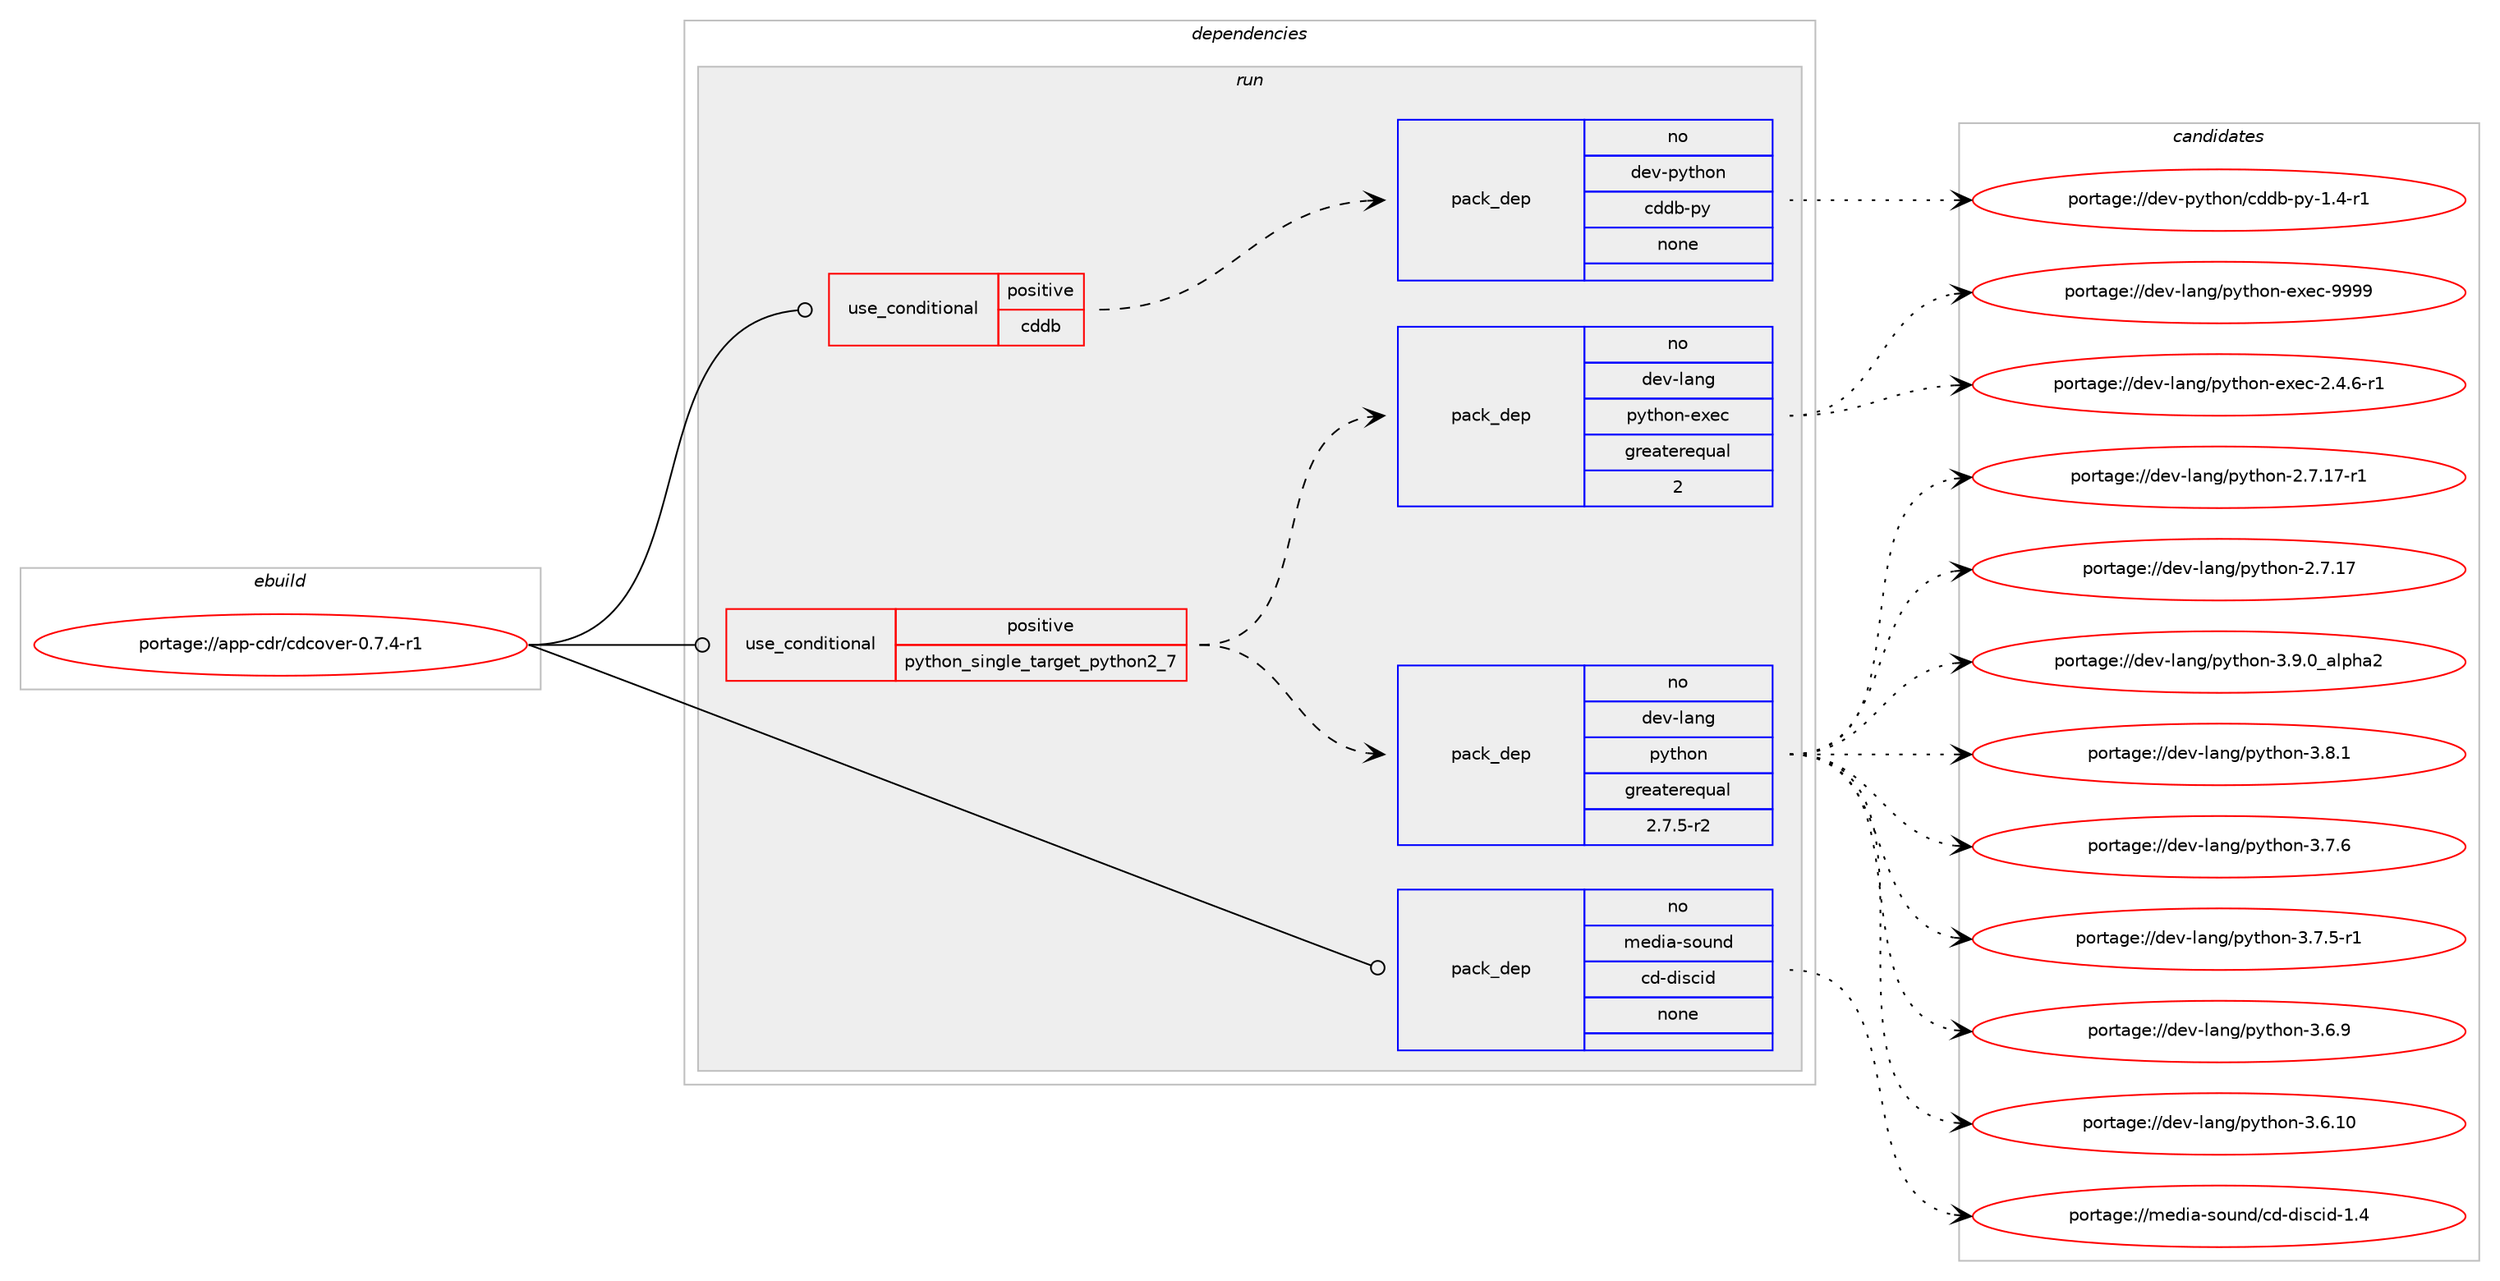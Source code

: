 digraph prolog {

# *************
# Graph options
# *************

newrank=true;
concentrate=true;
compound=true;
graph [rankdir=LR,fontname=Helvetica,fontsize=10,ranksep=1.5];#, ranksep=2.5, nodesep=0.2];
edge  [arrowhead=vee];
node  [fontname=Helvetica,fontsize=10];

# **********
# The ebuild
# **********

subgraph cluster_leftcol {
color=gray;
rank=same;
label=<<i>ebuild</i>>;
id [label="portage://app-cdr/cdcover-0.7.4-r1", color=red, width=4, href="../app-cdr/cdcover-0.7.4-r1.svg"];
}

# ****************
# The dependencies
# ****************

subgraph cluster_midcol {
color=gray;
label=<<i>dependencies</i>>;
subgraph cluster_compile {
fillcolor="#eeeeee";
style=filled;
label=<<i>compile</i>>;
}
subgraph cluster_compileandrun {
fillcolor="#eeeeee";
style=filled;
label=<<i>compile and run</i>>;
}
subgraph cluster_run {
fillcolor="#eeeeee";
style=filled;
label=<<i>run</i>>;
subgraph cond151846 {
dependency644670 [label=<<TABLE BORDER="0" CELLBORDER="1" CELLSPACING="0" CELLPADDING="4"><TR><TD ROWSPAN="3" CELLPADDING="10">use_conditional</TD></TR><TR><TD>positive</TD></TR><TR><TD>cddb</TD></TR></TABLE>>, shape=none, color=red];
subgraph pack484242 {
dependency644671 [label=<<TABLE BORDER="0" CELLBORDER="1" CELLSPACING="0" CELLPADDING="4" WIDTH="220"><TR><TD ROWSPAN="6" CELLPADDING="30">pack_dep</TD></TR><TR><TD WIDTH="110">no</TD></TR><TR><TD>dev-python</TD></TR><TR><TD>cddb-py</TD></TR><TR><TD>none</TD></TR><TR><TD></TD></TR></TABLE>>, shape=none, color=blue];
}
dependency644670:e -> dependency644671:w [weight=20,style="dashed",arrowhead="vee"];
}
id:e -> dependency644670:w [weight=20,style="solid",arrowhead="odot"];
subgraph cond151847 {
dependency644672 [label=<<TABLE BORDER="0" CELLBORDER="1" CELLSPACING="0" CELLPADDING="4"><TR><TD ROWSPAN="3" CELLPADDING="10">use_conditional</TD></TR><TR><TD>positive</TD></TR><TR><TD>python_single_target_python2_7</TD></TR></TABLE>>, shape=none, color=red];
subgraph pack484243 {
dependency644673 [label=<<TABLE BORDER="0" CELLBORDER="1" CELLSPACING="0" CELLPADDING="4" WIDTH="220"><TR><TD ROWSPAN="6" CELLPADDING="30">pack_dep</TD></TR><TR><TD WIDTH="110">no</TD></TR><TR><TD>dev-lang</TD></TR><TR><TD>python</TD></TR><TR><TD>greaterequal</TD></TR><TR><TD>2.7.5-r2</TD></TR></TABLE>>, shape=none, color=blue];
}
dependency644672:e -> dependency644673:w [weight=20,style="dashed",arrowhead="vee"];
subgraph pack484244 {
dependency644674 [label=<<TABLE BORDER="0" CELLBORDER="1" CELLSPACING="0" CELLPADDING="4" WIDTH="220"><TR><TD ROWSPAN="6" CELLPADDING="30">pack_dep</TD></TR><TR><TD WIDTH="110">no</TD></TR><TR><TD>dev-lang</TD></TR><TR><TD>python-exec</TD></TR><TR><TD>greaterequal</TD></TR><TR><TD>2</TD></TR></TABLE>>, shape=none, color=blue];
}
dependency644672:e -> dependency644674:w [weight=20,style="dashed",arrowhead="vee"];
}
id:e -> dependency644672:w [weight=20,style="solid",arrowhead="odot"];
subgraph pack484245 {
dependency644675 [label=<<TABLE BORDER="0" CELLBORDER="1" CELLSPACING="0" CELLPADDING="4" WIDTH="220"><TR><TD ROWSPAN="6" CELLPADDING="30">pack_dep</TD></TR><TR><TD WIDTH="110">no</TD></TR><TR><TD>media-sound</TD></TR><TR><TD>cd-discid</TD></TR><TR><TD>none</TD></TR><TR><TD></TD></TR></TABLE>>, shape=none, color=blue];
}
id:e -> dependency644675:w [weight=20,style="solid",arrowhead="odot"];
}
}

# **************
# The candidates
# **************

subgraph cluster_choices {
rank=same;
color=gray;
label=<<i>candidates</i>>;

subgraph choice484242 {
color=black;
nodesep=1;
choice1001011184511212111610411111047991001009845112121454946524511449 [label="portage://dev-python/cddb-py-1.4-r1", color=red, width=4,href="../dev-python/cddb-py-1.4-r1.svg"];
dependency644671:e -> choice1001011184511212111610411111047991001009845112121454946524511449:w [style=dotted,weight="100"];
}
subgraph choice484243 {
color=black;
nodesep=1;
choice10010111845108971101034711212111610411111045514657464895971081121049750 [label="portage://dev-lang/python-3.9.0_alpha2", color=red, width=4,href="../dev-lang/python-3.9.0_alpha2.svg"];
choice100101118451089711010347112121116104111110455146564649 [label="portage://dev-lang/python-3.8.1", color=red, width=4,href="../dev-lang/python-3.8.1.svg"];
choice100101118451089711010347112121116104111110455146554654 [label="portage://dev-lang/python-3.7.6", color=red, width=4,href="../dev-lang/python-3.7.6.svg"];
choice1001011184510897110103471121211161041111104551465546534511449 [label="portage://dev-lang/python-3.7.5-r1", color=red, width=4,href="../dev-lang/python-3.7.5-r1.svg"];
choice100101118451089711010347112121116104111110455146544657 [label="portage://dev-lang/python-3.6.9", color=red, width=4,href="../dev-lang/python-3.6.9.svg"];
choice10010111845108971101034711212111610411111045514654464948 [label="portage://dev-lang/python-3.6.10", color=red, width=4,href="../dev-lang/python-3.6.10.svg"];
choice100101118451089711010347112121116104111110455046554649554511449 [label="portage://dev-lang/python-2.7.17-r1", color=red, width=4,href="../dev-lang/python-2.7.17-r1.svg"];
choice10010111845108971101034711212111610411111045504655464955 [label="portage://dev-lang/python-2.7.17", color=red, width=4,href="../dev-lang/python-2.7.17.svg"];
dependency644673:e -> choice10010111845108971101034711212111610411111045514657464895971081121049750:w [style=dotted,weight="100"];
dependency644673:e -> choice100101118451089711010347112121116104111110455146564649:w [style=dotted,weight="100"];
dependency644673:e -> choice100101118451089711010347112121116104111110455146554654:w [style=dotted,weight="100"];
dependency644673:e -> choice1001011184510897110103471121211161041111104551465546534511449:w [style=dotted,weight="100"];
dependency644673:e -> choice100101118451089711010347112121116104111110455146544657:w [style=dotted,weight="100"];
dependency644673:e -> choice10010111845108971101034711212111610411111045514654464948:w [style=dotted,weight="100"];
dependency644673:e -> choice100101118451089711010347112121116104111110455046554649554511449:w [style=dotted,weight="100"];
dependency644673:e -> choice10010111845108971101034711212111610411111045504655464955:w [style=dotted,weight="100"];
}
subgraph choice484244 {
color=black;
nodesep=1;
choice10010111845108971101034711212111610411111045101120101994557575757 [label="portage://dev-lang/python-exec-9999", color=red, width=4,href="../dev-lang/python-exec-9999.svg"];
choice10010111845108971101034711212111610411111045101120101994550465246544511449 [label="portage://dev-lang/python-exec-2.4.6-r1", color=red, width=4,href="../dev-lang/python-exec-2.4.6-r1.svg"];
dependency644674:e -> choice10010111845108971101034711212111610411111045101120101994557575757:w [style=dotted,weight="100"];
dependency644674:e -> choice10010111845108971101034711212111610411111045101120101994550465246544511449:w [style=dotted,weight="100"];
}
subgraph choice484245 {
color=black;
nodesep=1;
choice10910110010597451151111171101004799100451001051159910510045494652 [label="portage://media-sound/cd-discid-1.4", color=red, width=4,href="../media-sound/cd-discid-1.4.svg"];
dependency644675:e -> choice10910110010597451151111171101004799100451001051159910510045494652:w [style=dotted,weight="100"];
}
}

}
